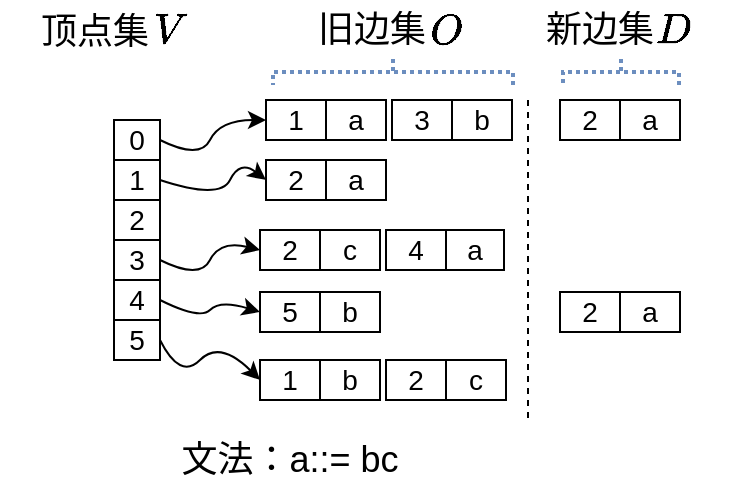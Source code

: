 <mxfile version="18.1.3" type="github">
  <diagram id="PmKWHf3XF2wdjFBg__V2" name="Page-1">
    <mxGraphModel dx="1865" dy="585" grid="1" gridSize="10" guides="1" tooltips="1" connect="1" arrows="1" fold="1" page="1" pageScale="1" pageWidth="827" pageHeight="1169" math="1" shadow="0">
      <root>
        <mxCell id="0" />
        <mxCell id="1" parent="0" />
        <mxCell id="Il5zqESTYhuWdmyWhMW6-3" value="" style="group" vertex="1" connectable="0" parent="1">
          <mxGeometry x="-743" y="110" width="23" height="40" as="geometry" />
        </mxCell>
        <mxCell id="Il5zqESTYhuWdmyWhMW6-4" value="0" style="rounded=0;whiteSpace=wrap;html=1;fontSize=14;" vertex="1" parent="Il5zqESTYhuWdmyWhMW6-3">
          <mxGeometry width="23" height="20" as="geometry" />
        </mxCell>
        <mxCell id="Il5zqESTYhuWdmyWhMW6-5" value="1" style="rounded=0;whiteSpace=wrap;html=1;fontSize=14;" vertex="1" parent="Il5zqESTYhuWdmyWhMW6-3">
          <mxGeometry y="20" width="23" height="20" as="geometry" />
        </mxCell>
        <mxCell id="Il5zqESTYhuWdmyWhMW6-6" value="" style="curved=1;endArrow=classic;html=1;rounded=0;exitX=1;exitY=0.5;exitDx=0;exitDy=0;entryX=0;entryY=0.5;entryDx=0;entryDy=0;" edge="1" parent="1" source="Il5zqESTYhuWdmyWhMW6-4" target="Il5zqESTYhuWdmyWhMW6-7">
          <mxGeometry width="50" height="50" relative="1" as="geometry">
            <mxPoint x="-490" y="70" as="sourcePoint" />
            <mxPoint x="-660" y="110" as="targetPoint" />
            <Array as="points">
              <mxPoint x="-700" y="130" />
              <mxPoint x="-690" y="110" />
            </Array>
          </mxGeometry>
        </mxCell>
        <mxCell id="Il5zqESTYhuWdmyWhMW6-7" value="1" style="rounded=0;whiteSpace=wrap;html=1;fontSize=14;" vertex="1" parent="1">
          <mxGeometry x="-667" y="100" width="30" height="20" as="geometry" />
        </mxCell>
        <mxCell id="Il5zqESTYhuWdmyWhMW6-8" value="a" style="rounded=0;whiteSpace=wrap;html=1;fontSize=14;" vertex="1" parent="1">
          <mxGeometry x="-637" y="100" width="30" height="20" as="geometry" />
        </mxCell>
        <mxCell id="Il5zqESTYhuWdmyWhMW6-9" value="" style="curved=1;endArrow=classic;html=1;rounded=0;exitX=1;exitY=0.5;exitDx=0;exitDy=0;entryX=0;entryY=0.5;entryDx=0;entryDy=0;" edge="1" parent="1" source="Il5zqESTYhuWdmyWhMW6-5" target="Il5zqESTYhuWdmyWhMW6-10">
          <mxGeometry width="50" height="50" relative="1" as="geometry">
            <mxPoint x="-710" y="130" as="sourcePoint" />
            <mxPoint x="-660" y="140" as="targetPoint" />
            <Array as="points">
              <mxPoint x="-690" y="150" />
              <mxPoint x="-680" y="130" />
            </Array>
          </mxGeometry>
        </mxCell>
        <mxCell id="Il5zqESTYhuWdmyWhMW6-10" value="2" style="rounded=0;whiteSpace=wrap;html=1;fontSize=14;" vertex="1" parent="1">
          <mxGeometry x="-667" y="130" width="30" height="20" as="geometry" />
        </mxCell>
        <mxCell id="Il5zqESTYhuWdmyWhMW6-11" value="a" style="rounded=0;whiteSpace=wrap;html=1;fontSize=14;" vertex="1" parent="1">
          <mxGeometry x="-637" y="130" width="30" height="20" as="geometry" />
        </mxCell>
        <mxCell id="Il5zqESTYhuWdmyWhMW6-13" value="3" style="rounded=0;whiteSpace=wrap;html=1;fontSize=14;" vertex="1" parent="1">
          <mxGeometry x="-604" y="100" width="30" height="20" as="geometry" />
        </mxCell>
        <mxCell id="Il5zqESTYhuWdmyWhMW6-14" value="b" style="rounded=0;whiteSpace=wrap;html=1;fontSize=14;" vertex="1" parent="1">
          <mxGeometry x="-574" y="100" width="30" height="20" as="geometry" />
        </mxCell>
        <mxCell id="Il5zqESTYhuWdmyWhMW6-15" value="2" style="rounded=0;whiteSpace=wrap;html=1;fontSize=14;" vertex="1" parent="1">
          <mxGeometry x="-743" y="150" width="23" height="20" as="geometry" />
        </mxCell>
        <mxCell id="Il5zqESTYhuWdmyWhMW6-18" value="" style="group" vertex="1" connectable="0" parent="1">
          <mxGeometry x="-743" y="170" width="23" height="60" as="geometry" />
        </mxCell>
        <mxCell id="Il5zqESTYhuWdmyWhMW6-19" value="3" style="rounded=0;whiteSpace=wrap;html=1;fontSize=14;" vertex="1" parent="Il5zqESTYhuWdmyWhMW6-18">
          <mxGeometry width="23" height="20" as="geometry" />
        </mxCell>
        <mxCell id="Il5zqESTYhuWdmyWhMW6-20" value="4" style="rounded=0;whiteSpace=wrap;html=1;fontSize=14;" vertex="1" parent="Il5zqESTYhuWdmyWhMW6-18">
          <mxGeometry y="20" width="23" height="20" as="geometry" />
        </mxCell>
        <mxCell id="Il5zqESTYhuWdmyWhMW6-21" value="5" style="rounded=0;whiteSpace=wrap;html=1;fontSize=14;" vertex="1" parent="Il5zqESTYhuWdmyWhMW6-18">
          <mxGeometry y="40" width="23" height="20" as="geometry" />
        </mxCell>
        <mxCell id="Il5zqESTYhuWdmyWhMW6-22" value="2" style="rounded=0;whiteSpace=wrap;html=1;fontSize=14;" vertex="1" parent="1">
          <mxGeometry x="-670" y="165" width="30" height="20" as="geometry" />
        </mxCell>
        <mxCell id="Il5zqESTYhuWdmyWhMW6-23" value="c" style="rounded=0;whiteSpace=wrap;html=1;fontSize=14;" vertex="1" parent="1">
          <mxGeometry x="-640" y="165" width="30" height="20" as="geometry" />
        </mxCell>
        <mxCell id="Il5zqESTYhuWdmyWhMW6-24" value="" style="curved=1;endArrow=classic;html=1;rounded=0;exitX=1;exitY=0.5;exitDx=0;exitDy=0;entryX=0;entryY=0.5;entryDx=0;entryDy=0;" edge="1" parent="1" source="Il5zqESTYhuWdmyWhMW6-19" target="Il5zqESTYhuWdmyWhMW6-22">
          <mxGeometry width="50" height="50" relative="1" as="geometry">
            <mxPoint x="-710" y="70" as="sourcePoint" />
            <mxPoint x="-657" y="60" as="targetPoint" />
            <Array as="points">
              <mxPoint x="-700" y="190" />
              <mxPoint x="-690" y="170" />
            </Array>
          </mxGeometry>
        </mxCell>
        <mxCell id="Il5zqESTYhuWdmyWhMW6-25" value="4" style="rounded=0;whiteSpace=wrap;html=1;fontSize=14;" vertex="1" parent="1">
          <mxGeometry x="-607" y="165" width="30" height="20" as="geometry" />
        </mxCell>
        <mxCell id="Il5zqESTYhuWdmyWhMW6-27" value="a" style="rounded=0;whiteSpace=wrap;html=1;fontSize=14;" vertex="1" parent="1">
          <mxGeometry x="-577" y="165" width="29" height="20" as="geometry" />
        </mxCell>
        <mxCell id="Il5zqESTYhuWdmyWhMW6-28" value="5" style="rounded=0;whiteSpace=wrap;html=1;fontSize=14;" vertex="1" parent="1">
          <mxGeometry x="-670" y="196" width="30" height="20" as="geometry" />
        </mxCell>
        <mxCell id="Il5zqESTYhuWdmyWhMW6-29" value="" style="curved=1;endArrow=classic;html=1;rounded=0;exitX=1;exitY=0.5;exitDx=0;exitDy=0;entryX=0;entryY=0.5;entryDx=0;entryDy=0;" edge="1" parent="1" source="Il5zqESTYhuWdmyWhMW6-20" target="Il5zqESTYhuWdmyWhMW6-28">
          <mxGeometry width="50" height="50" relative="1" as="geometry">
            <mxPoint x="-710" y="190" as="sourcePoint" />
            <mxPoint x="-660" y="185" as="targetPoint" />
            <Array as="points">
              <mxPoint x="-700" y="210" />
              <mxPoint x="-690" y="200" />
            </Array>
          </mxGeometry>
        </mxCell>
        <mxCell id="Il5zqESTYhuWdmyWhMW6-30" value="b" style="rounded=0;whiteSpace=wrap;html=1;fontSize=14;" vertex="1" parent="1">
          <mxGeometry x="-640" y="196" width="30" height="20" as="geometry" />
        </mxCell>
        <mxCell id="Il5zqESTYhuWdmyWhMW6-31" value="1" style="rounded=0;whiteSpace=wrap;html=1;fontSize=14;" vertex="1" parent="1">
          <mxGeometry x="-670" y="230" width="30" height="20" as="geometry" />
        </mxCell>
        <mxCell id="Il5zqESTYhuWdmyWhMW6-32" value="" style="curved=1;endArrow=classic;html=1;rounded=0;exitX=1;exitY=0.5;exitDx=0;exitDy=0;entryX=0;entryY=0.5;entryDx=0;entryDy=0;" edge="1" parent="1" source="Il5zqESTYhuWdmyWhMW6-21" target="Il5zqESTYhuWdmyWhMW6-31">
          <mxGeometry width="50" height="50" relative="1" as="geometry">
            <mxPoint x="-710" y="190" as="sourcePoint" />
            <mxPoint x="-660" y="185" as="targetPoint" />
            <Array as="points">
              <mxPoint x="-710" y="240" />
              <mxPoint x="-690" y="220" />
            </Array>
          </mxGeometry>
        </mxCell>
        <mxCell id="Il5zqESTYhuWdmyWhMW6-33" value="b" style="rounded=0;whiteSpace=wrap;html=1;fontSize=14;" vertex="1" parent="1">
          <mxGeometry x="-640" y="230" width="30" height="20" as="geometry" />
        </mxCell>
        <mxCell id="Il5zqESTYhuWdmyWhMW6-34" value="2" style="rounded=0;whiteSpace=wrap;html=1;fontSize=14;" vertex="1" parent="1">
          <mxGeometry x="-607" y="230" width="30" height="20" as="geometry" />
        </mxCell>
        <mxCell id="Il5zqESTYhuWdmyWhMW6-36" value="c" style="rounded=0;whiteSpace=wrap;html=1;fontSize=14;" vertex="1" parent="1">
          <mxGeometry x="-577" y="230" width="30" height="20" as="geometry" />
        </mxCell>
        <mxCell id="Il5zqESTYhuWdmyWhMW6-37" value="&lt;font style=&quot;font-size: 18px;&quot;&gt;文法：a::= bc&lt;/font&gt;" style="text;html=1;strokeColor=none;fillColor=none;align=center;verticalAlign=middle;whiteSpace=wrap;rounded=0;" vertex="1" parent="1">
          <mxGeometry x="-720" y="270" width="130" height="20" as="geometry" />
        </mxCell>
        <mxCell id="Il5zqESTYhuWdmyWhMW6-42" value="" style="group" vertex="1" connectable="0" parent="1">
          <mxGeometry x="-800" y="51" width="114.5" height="30" as="geometry" />
        </mxCell>
        <mxCell id="Il5zqESTYhuWdmyWhMW6-38" value="&lt;span style=&quot;font-size: 18px;&quot;&gt;顶点集&amp;nbsp;&lt;/span&gt;" style="text;html=1;strokeColor=none;fillColor=none;align=center;verticalAlign=middle;whiteSpace=wrap;rounded=0;" vertex="1" parent="Il5zqESTYhuWdmyWhMW6-42">
          <mxGeometry width="100" height="30" as="geometry" />
        </mxCell>
        <mxCell id="Il5zqESTYhuWdmyWhMW6-41" value="$$V$$" style="text;html=1;strokeColor=none;fillColor=none;align=center;verticalAlign=middle;whiteSpace=wrap;rounded=0;fontSize=18;" vertex="1" parent="Il5zqESTYhuWdmyWhMW6-42">
          <mxGeometry x="54.5" y="2.5" width="60" height="25" as="geometry" />
        </mxCell>
        <mxCell id="Il5zqESTYhuWdmyWhMW6-43" value="2" style="rounded=0;whiteSpace=wrap;html=1;fontSize=14;" vertex="1" parent="1">
          <mxGeometry x="-520" y="196" width="30" height="20" as="geometry" />
        </mxCell>
        <mxCell id="Il5zqESTYhuWdmyWhMW6-44" value="a" style="rounded=0;whiteSpace=wrap;html=1;fontSize=14;" vertex="1" parent="1">
          <mxGeometry x="-490" y="196" width="30" height="20" as="geometry" />
        </mxCell>
        <mxCell id="Il5zqESTYhuWdmyWhMW6-45" value="" style="endArrow=none;dashed=1;html=1;rounded=0;fontSize=18;" edge="1" parent="1">
          <mxGeometry width="50" height="50" relative="1" as="geometry">
            <mxPoint x="-536" y="100" as="sourcePoint" />
            <mxPoint x="-536" y="260" as="targetPoint" />
          </mxGeometry>
        </mxCell>
        <mxCell id="Il5zqESTYhuWdmyWhMW6-46" value="2" style="rounded=0;whiteSpace=wrap;html=1;fontSize=14;" vertex="1" parent="1">
          <mxGeometry x="-520" y="100" width="30" height="20" as="geometry" />
        </mxCell>
        <mxCell id="Il5zqESTYhuWdmyWhMW6-47" value="a" style="rounded=0;whiteSpace=wrap;html=1;fontSize=14;" vertex="1" parent="1">
          <mxGeometry x="-490" y="100" width="30" height="20" as="geometry" />
        </mxCell>
        <mxCell id="Il5zqESTYhuWdmyWhMW6-48" value="" style="strokeWidth=2;html=1;shape=mxgraph.flowchart.annotation_2;align=left;labelPosition=right;pointerEvents=1;fontSize=18;rotation=90;dashed=1;fillColor=#dae8fc;strokeColor=#6c8ebf;dashPattern=1 1;" vertex="1" parent="1">
          <mxGeometry x="-610" y="26" width="13" height="120" as="geometry" />
        </mxCell>
        <mxCell id="Il5zqESTYhuWdmyWhMW6-51" value="" style="group" vertex="1" connectable="0" parent="1">
          <mxGeometry x="-644" y="50" width="97" height="31" as="geometry" />
        </mxCell>
        <mxCell id="Il5zqESTYhuWdmyWhMW6-49" value="旧边集" style="text;html=1;strokeColor=none;fillColor=none;align=center;verticalAlign=middle;whiteSpace=wrap;rounded=0;dashed=1;fontSize=18;" vertex="1" parent="Il5zqESTYhuWdmyWhMW6-51">
          <mxGeometry width="60" height="30" as="geometry" />
        </mxCell>
        <mxCell id="Il5zqESTYhuWdmyWhMW6-50" value="$$O$$" style="text;html=1;strokeColor=none;fillColor=none;align=center;verticalAlign=middle;whiteSpace=wrap;rounded=0;dashed=1;fontSize=18;" vertex="1" parent="Il5zqESTYhuWdmyWhMW6-51">
          <mxGeometry x="37" y="1" width="60" height="30" as="geometry" />
        </mxCell>
        <mxCell id="Il5zqESTYhuWdmyWhMW6-52" value="" style="group" vertex="1" connectable="0" parent="1">
          <mxGeometry x="-530" y="50" width="97" height="31" as="geometry" />
        </mxCell>
        <mxCell id="Il5zqESTYhuWdmyWhMW6-53" value="新边集" style="text;html=1;strokeColor=none;fillColor=none;align=center;verticalAlign=middle;whiteSpace=wrap;rounded=0;dashed=1;fontSize=18;" vertex="1" parent="Il5zqESTYhuWdmyWhMW6-52">
          <mxGeometry width="60" height="30" as="geometry" />
        </mxCell>
        <mxCell id="Il5zqESTYhuWdmyWhMW6-54" value="$$D$$" style="text;html=1;strokeColor=none;fillColor=none;align=center;verticalAlign=middle;whiteSpace=wrap;rounded=0;dashed=1;fontSize=18;" vertex="1" parent="Il5zqESTYhuWdmyWhMW6-52">
          <mxGeometry x="37" y="1" width="60" height="30" as="geometry" />
        </mxCell>
        <mxCell id="Il5zqESTYhuWdmyWhMW6-57" value="" style="strokeWidth=2;html=1;shape=mxgraph.flowchart.annotation_2;align=left;labelPosition=right;pointerEvents=1;fontSize=18;rotation=90;dashed=1;fillColor=#dae8fc;strokeColor=#6c8ebf;dashPattern=1 1;" vertex="1" parent="1">
          <mxGeometry x="-496" y="57" width="13" height="58" as="geometry" />
        </mxCell>
      </root>
    </mxGraphModel>
  </diagram>
</mxfile>
